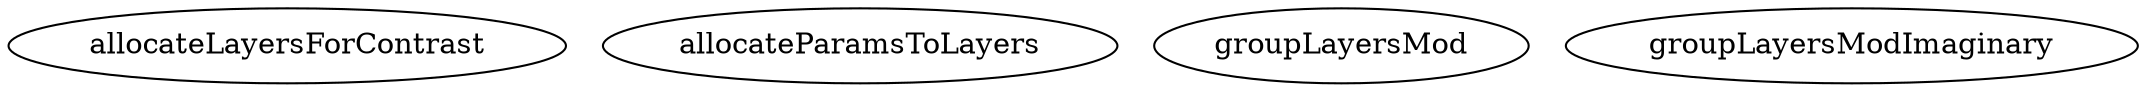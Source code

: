 /* Created by mdot for Matlab */
digraph m2html {

  allocateLayersForContrast [URL="allocateLayersForContrast.html"];
  allocateParamsToLayers [URL="allocateParamsToLayers.html"];
  groupLayersMod [URL="groupLayersMod.html"];
  groupLayersModImaginary [URL="groupLayersModImaginary.html"];
}